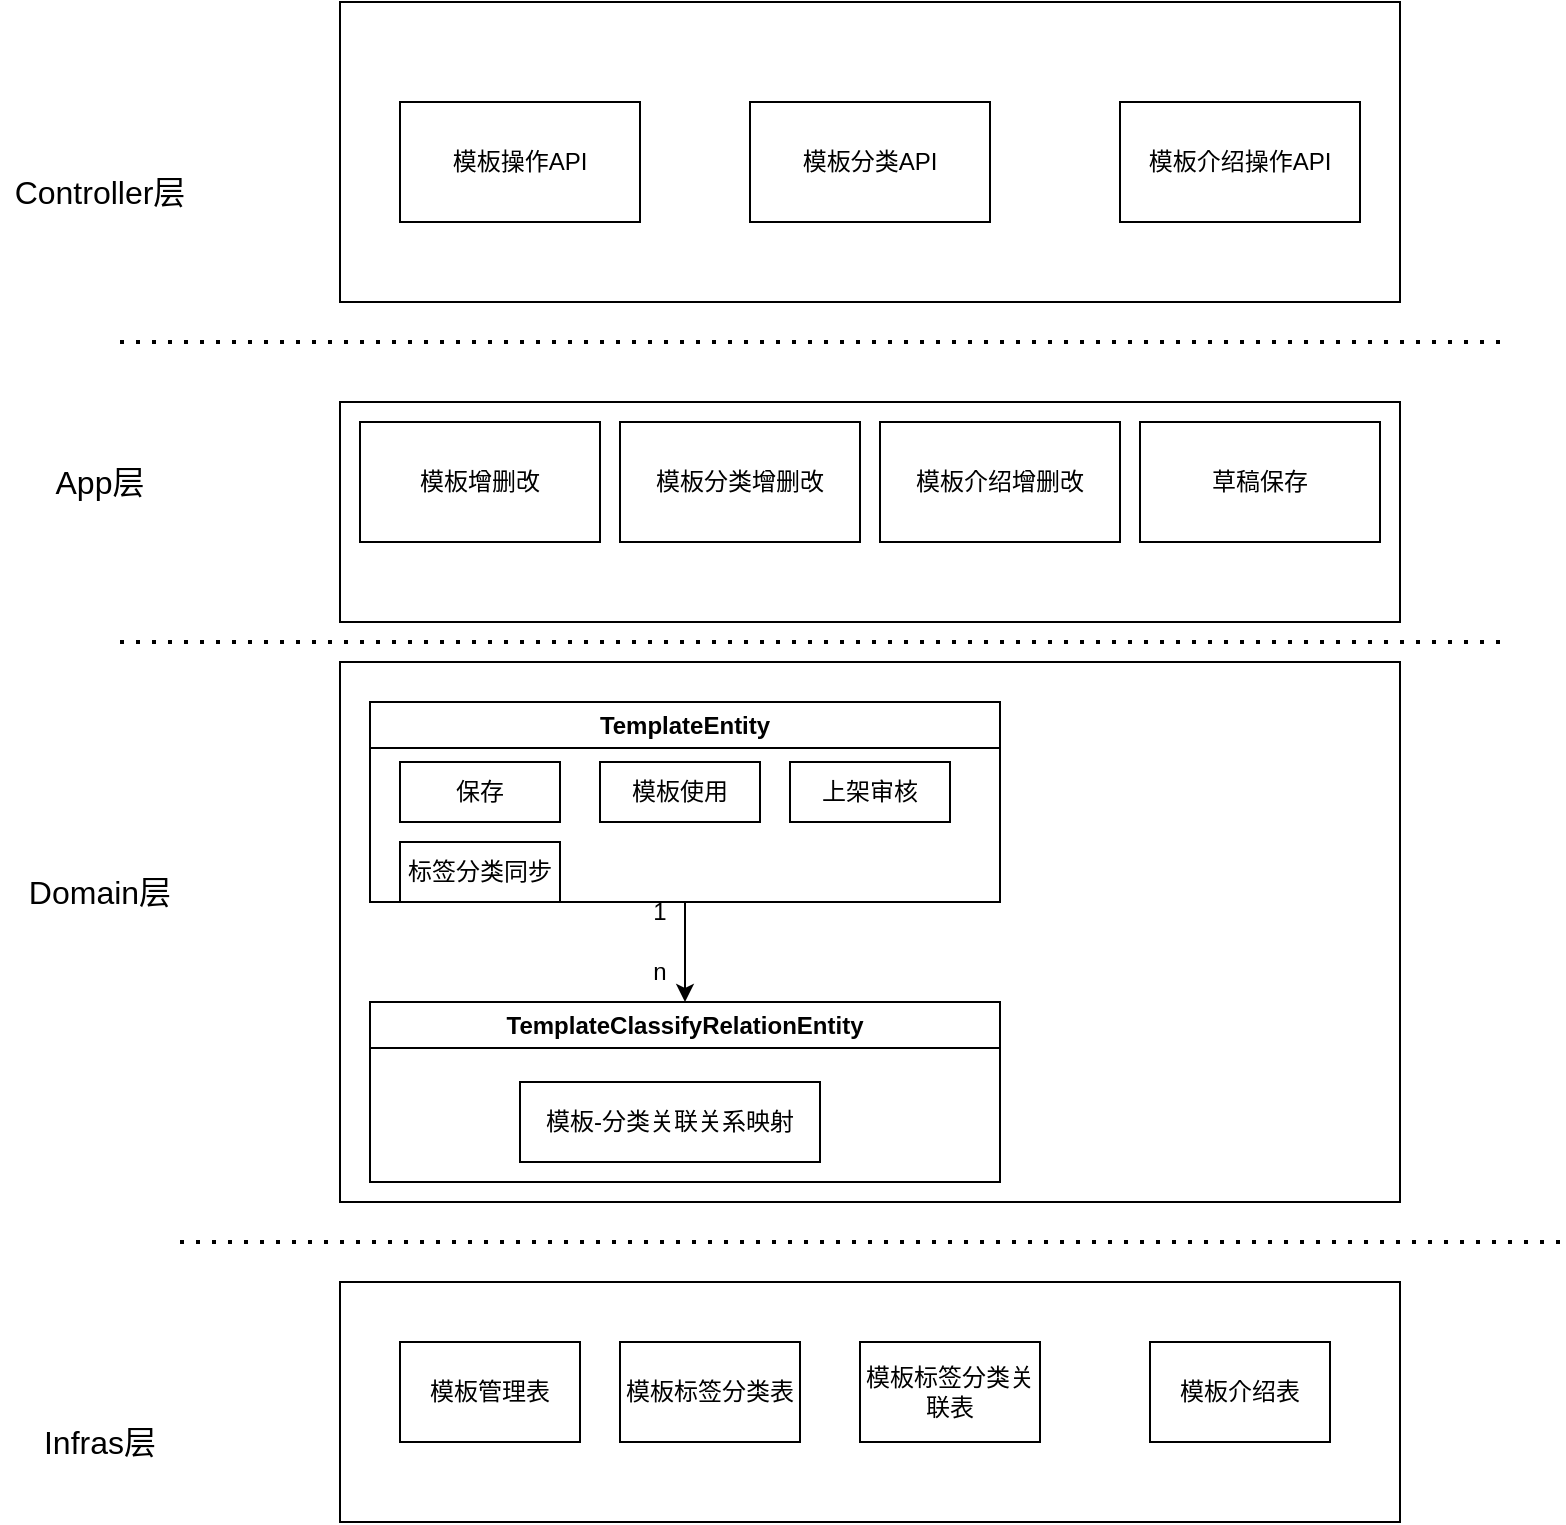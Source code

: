 <mxfile version="22.1.3" type="github" pages="2">
  <diagram name="模板管理领域模型" id="PYWK2hIuranbojxT-5Qh">
    <mxGraphModel dx="1434" dy="746" grid="1" gridSize="10" guides="1" tooltips="1" connect="1" arrows="1" fold="1" page="1" pageScale="1" pageWidth="827" pageHeight="1169" math="0" shadow="0">
      <root>
        <mxCell id="0" />
        <mxCell id="1" parent="0" />
        <mxCell id="dzJcQIRKlf1lMkuzSH9z-5" value="模板操作API" style="rounded=0;whiteSpace=wrap;html=1;" parent="1" vertex="1">
          <mxGeometry x="220" y="110" width="120" height="60" as="geometry" />
        </mxCell>
        <mxCell id="dzJcQIRKlf1lMkuzSH9z-6" value="模板分类API" style="rounded=0;whiteSpace=wrap;html=1;" parent="1" vertex="1">
          <mxGeometry x="395" y="110" width="120" height="60" as="geometry" />
        </mxCell>
        <mxCell id="dzJcQIRKlf1lMkuzSH9z-7" value="模板介绍操作API" style="rounded=0;whiteSpace=wrap;html=1;" parent="1" vertex="1">
          <mxGeometry x="580" y="110" width="120" height="60" as="geometry" />
        </mxCell>
        <mxCell id="dzJcQIRKlf1lMkuzSH9z-8" value="模板增删改" style="rounded=0;whiteSpace=wrap;html=1;" parent="1" vertex="1">
          <mxGeometry x="200" y="270" width="120" height="60" as="geometry" />
        </mxCell>
        <mxCell id="dzJcQIRKlf1lMkuzSH9z-9" value="模板分类增删改" style="rounded=0;whiteSpace=wrap;html=1;" parent="1" vertex="1">
          <mxGeometry x="330" y="270" width="120" height="60" as="geometry" />
        </mxCell>
        <mxCell id="dzJcQIRKlf1lMkuzSH9z-10" value="模板介绍增删改" style="rounded=0;whiteSpace=wrap;html=1;" parent="1" vertex="1">
          <mxGeometry x="460" y="270" width="120" height="60" as="geometry" />
        </mxCell>
        <mxCell id="dzJcQIRKlf1lMkuzSH9z-11" value="TemplateEntity" style="swimlane;whiteSpace=wrap;html=1;" parent="1" vertex="1">
          <mxGeometry x="210" y="410" width="180" height="120" as="geometry" />
        </mxCell>
        <mxCell id="XvEHIjpMidkAJk5ICeNm-1" value="" style="rounded=0;whiteSpace=wrap;html=1;" vertex="1" parent="1">
          <mxGeometry x="190" y="60" width="530" height="150" as="geometry" />
        </mxCell>
        <mxCell id="XvEHIjpMidkAJk5ICeNm-2" value="" style="rounded=0;whiteSpace=wrap;html=1;" vertex="1" parent="1">
          <mxGeometry x="190" y="260" width="530" height="110" as="geometry" />
        </mxCell>
        <mxCell id="XvEHIjpMidkAJk5ICeNm-3" value="" style="rounded=0;whiteSpace=wrap;html=1;" vertex="1" parent="1">
          <mxGeometry x="190" y="390" width="530" height="270" as="geometry" />
        </mxCell>
        <mxCell id="XvEHIjpMidkAJk5ICeNm-4" value="" style="rounded=0;whiteSpace=wrap;html=1;" vertex="1" parent="1">
          <mxGeometry x="190" y="700" width="530" height="120" as="geometry" />
        </mxCell>
        <mxCell id="XvEHIjpMidkAJk5ICeNm-5" value="模板操作API" style="rounded=0;whiteSpace=wrap;html=1;" vertex="1" parent="1">
          <mxGeometry x="220" y="110" width="120" height="60" as="geometry" />
        </mxCell>
        <mxCell id="XvEHIjpMidkAJk5ICeNm-6" value="模板分类API" style="rounded=0;whiteSpace=wrap;html=1;" vertex="1" parent="1">
          <mxGeometry x="395" y="110" width="120" height="60" as="geometry" />
        </mxCell>
        <mxCell id="XvEHIjpMidkAJk5ICeNm-7" value="模板介绍操作API" style="rounded=0;whiteSpace=wrap;html=1;" vertex="1" parent="1">
          <mxGeometry x="580" y="110" width="120" height="60" as="geometry" />
        </mxCell>
        <mxCell id="XvEHIjpMidkAJk5ICeNm-8" value="模板增删改" style="rounded=0;whiteSpace=wrap;html=1;" vertex="1" parent="1">
          <mxGeometry x="200" y="270" width="120" height="60" as="geometry" />
        </mxCell>
        <mxCell id="XvEHIjpMidkAJk5ICeNm-9" value="模板分类增删改" style="rounded=0;whiteSpace=wrap;html=1;" vertex="1" parent="1">
          <mxGeometry x="330" y="270" width="120" height="60" as="geometry" />
        </mxCell>
        <mxCell id="XvEHIjpMidkAJk5ICeNm-10" value="模板介绍增删改" style="rounded=0;whiteSpace=wrap;html=1;" vertex="1" parent="1">
          <mxGeometry x="460" y="270" width="120" height="60" as="geometry" />
        </mxCell>
        <mxCell id="XvEHIjpMidkAJk5ICeNm-18" style="edgeStyle=orthogonalEdgeStyle;rounded=0;orthogonalLoop=1;jettySize=auto;html=1;exitX=0.5;exitY=1;exitDx=0;exitDy=0;" edge="1" parent="1" source="XvEHIjpMidkAJk5ICeNm-11" target="XvEHIjpMidkAJk5ICeNm-15">
          <mxGeometry relative="1" as="geometry" />
        </mxCell>
        <mxCell id="XvEHIjpMidkAJk5ICeNm-11" value="TemplateEntity" style="swimlane;whiteSpace=wrap;html=1;" vertex="1" parent="1">
          <mxGeometry x="205" y="410" width="315" height="100" as="geometry" />
        </mxCell>
        <mxCell id="XvEHIjpMidkAJk5ICeNm-12" value="模板使用" style="rounded=0;whiteSpace=wrap;html=1;" vertex="1" parent="XvEHIjpMidkAJk5ICeNm-11">
          <mxGeometry x="115" y="30" width="80" height="30" as="geometry" />
        </mxCell>
        <mxCell id="XvEHIjpMidkAJk5ICeNm-13" value="上架审核" style="rounded=0;whiteSpace=wrap;html=1;" vertex="1" parent="XvEHIjpMidkAJk5ICeNm-11">
          <mxGeometry x="210" y="30" width="80" height="30" as="geometry" />
        </mxCell>
        <mxCell id="XvEHIjpMidkAJk5ICeNm-14" value="保存" style="rounded=0;whiteSpace=wrap;html=1;" vertex="1" parent="1">
          <mxGeometry x="220" y="440" width="80" height="30" as="geometry" />
        </mxCell>
        <mxCell id="XvEHIjpMidkAJk5ICeNm-15" value="TemplateClassifyRelationEntity" style="swimlane;whiteSpace=wrap;html=1;" vertex="1" parent="1">
          <mxGeometry x="205" y="560" width="315" height="90" as="geometry" />
        </mxCell>
        <mxCell id="XvEHIjpMidkAJk5ICeNm-19" value="模板-分类关联关系映射" style="rounded=0;whiteSpace=wrap;html=1;" vertex="1" parent="1">
          <mxGeometry x="280" y="600" width="150" height="40" as="geometry" />
        </mxCell>
        <mxCell id="XvEHIjpMidkAJk5ICeNm-21" value="1" style="text;html=1;strokeColor=none;fillColor=none;align=center;verticalAlign=middle;whiteSpace=wrap;rounded=0;" vertex="1" parent="1">
          <mxGeometry x="320" y="500" width="60" height="30" as="geometry" />
        </mxCell>
        <mxCell id="XvEHIjpMidkAJk5ICeNm-22" value="n" style="text;html=1;strokeColor=none;fillColor=none;align=center;verticalAlign=middle;whiteSpace=wrap;rounded=0;" vertex="1" parent="1">
          <mxGeometry x="320" y="530" width="60" height="30" as="geometry" />
        </mxCell>
        <mxCell id="XvEHIjpMidkAJk5ICeNm-23" value="标签分类同步" style="rounded=0;whiteSpace=wrap;html=1;" vertex="1" parent="1">
          <mxGeometry x="220" y="480" width="80" height="30" as="geometry" />
        </mxCell>
        <mxCell id="XvEHIjpMidkAJk5ICeNm-24" value="草稿保存" style="rounded=0;whiteSpace=wrap;html=1;" vertex="1" parent="1">
          <mxGeometry x="590" y="270" width="120" height="60" as="geometry" />
        </mxCell>
        <mxCell id="XvEHIjpMidkAJk5ICeNm-25" value="模板管理表" style="rounded=0;whiteSpace=wrap;html=1;" vertex="1" parent="1">
          <mxGeometry x="220" y="730" width="90" height="50" as="geometry" />
        </mxCell>
        <mxCell id="XvEHIjpMidkAJk5ICeNm-26" value="模板标签分类表" style="rounded=0;whiteSpace=wrap;html=1;" vertex="1" parent="1">
          <mxGeometry x="330" y="730" width="90" height="50" as="geometry" />
        </mxCell>
        <mxCell id="XvEHIjpMidkAJk5ICeNm-27" value="模板标签分类关联表" style="rounded=0;whiteSpace=wrap;html=1;" vertex="1" parent="1">
          <mxGeometry x="450" y="730" width="90" height="50" as="geometry" />
        </mxCell>
        <mxCell id="XvEHIjpMidkAJk5ICeNm-28" value="模板介绍表" style="rounded=0;whiteSpace=wrap;html=1;" vertex="1" parent="1">
          <mxGeometry x="595" y="730" width="90" height="50" as="geometry" />
        </mxCell>
        <mxCell id="XvEHIjpMidkAJk5ICeNm-29" value="" style="endArrow=none;dashed=1;html=1;dashPattern=1 3;strokeWidth=2;rounded=0;" edge="1" parent="1">
          <mxGeometry width="50" height="50" relative="1" as="geometry">
            <mxPoint x="80" y="230" as="sourcePoint" />
            <mxPoint x="770" y="230" as="targetPoint" />
          </mxGeometry>
        </mxCell>
        <mxCell id="XvEHIjpMidkAJk5ICeNm-31" value="" style="endArrow=none;dashed=1;html=1;dashPattern=1 3;strokeWidth=2;rounded=0;" edge="1" parent="1">
          <mxGeometry width="50" height="50" relative="1" as="geometry">
            <mxPoint x="80" y="380" as="sourcePoint" />
            <mxPoint x="770" y="380" as="targetPoint" />
          </mxGeometry>
        </mxCell>
        <mxCell id="XvEHIjpMidkAJk5ICeNm-34" value="" style="endArrow=none;dashed=1;html=1;dashPattern=1 3;strokeWidth=2;rounded=0;" edge="1" parent="1">
          <mxGeometry width="50" height="50" relative="1" as="geometry">
            <mxPoint x="110" y="680" as="sourcePoint" />
            <mxPoint x="800" y="680" as="targetPoint" />
          </mxGeometry>
        </mxCell>
        <mxCell id="XvEHIjpMidkAJk5ICeNm-35" value="Controller层" style="text;html=1;strokeColor=none;fillColor=none;align=center;verticalAlign=middle;whiteSpace=wrap;rounded=0;fontSize=16;" vertex="1" parent="1">
          <mxGeometry x="20" y="140" width="100" height="30" as="geometry" />
        </mxCell>
        <mxCell id="XvEHIjpMidkAJk5ICeNm-36" value="App层" style="text;html=1;strokeColor=none;fillColor=none;align=center;verticalAlign=middle;whiteSpace=wrap;rounded=0;fontSize=16;" vertex="1" parent="1">
          <mxGeometry x="20" y="285" width="100" height="30" as="geometry" />
        </mxCell>
        <mxCell id="XvEHIjpMidkAJk5ICeNm-39" value="Infras层" style="text;html=1;strokeColor=none;fillColor=none;align=center;verticalAlign=middle;whiteSpace=wrap;rounded=0;fontSize=16;" vertex="1" parent="1">
          <mxGeometry x="20" y="765" width="100" height="30" as="geometry" />
        </mxCell>
        <mxCell id="XvEHIjpMidkAJk5ICeNm-40" value="Domain层" style="text;html=1;strokeColor=none;fillColor=none;align=center;verticalAlign=middle;whiteSpace=wrap;rounded=0;fontSize=16;" vertex="1" parent="1">
          <mxGeometry x="20" y="490" width="100" height="30" as="geometry" />
        </mxCell>
      </root>
    </mxGraphModel>
  </diagram>
  <diagram id="8rYBNru_jcHWfkMnD1Zl" name="模板市场领域模型">
    <mxGraphModel dx="1434" dy="746" grid="1" gridSize="10" guides="1" tooltips="1" connect="1" arrows="1" fold="1" page="1" pageScale="1" pageWidth="827" pageHeight="1169" math="0" shadow="0">
      <root>
        <mxCell id="0" />
        <mxCell id="1" parent="0" />
        <mxCell id="9CuP5zb9nOa3SC9iEzwA-1" value="模板操作API" style="rounded=0;whiteSpace=wrap;html=1;" vertex="1" parent="1">
          <mxGeometry x="220" y="110" width="120" height="60" as="geometry" />
        </mxCell>
        <mxCell id="9CuP5zb9nOa3SC9iEzwA-2" value="模板分类API" style="rounded=0;whiteSpace=wrap;html=1;" vertex="1" parent="1">
          <mxGeometry x="395" y="110" width="120" height="60" as="geometry" />
        </mxCell>
        <mxCell id="9CuP5zb9nOa3SC9iEzwA-3" value="模板介绍操作API" style="rounded=0;whiteSpace=wrap;html=1;" vertex="1" parent="1">
          <mxGeometry x="580" y="110" width="120" height="60" as="geometry" />
        </mxCell>
        <mxCell id="9CuP5zb9nOa3SC9iEzwA-4" value="模板增删改" style="rounded=0;whiteSpace=wrap;html=1;" vertex="1" parent="1">
          <mxGeometry x="200" y="270" width="120" height="60" as="geometry" />
        </mxCell>
        <mxCell id="9CuP5zb9nOa3SC9iEzwA-5" value="模板分类增删改" style="rounded=0;whiteSpace=wrap;html=1;" vertex="1" parent="1">
          <mxGeometry x="330" y="270" width="120" height="60" as="geometry" />
        </mxCell>
        <mxCell id="9CuP5zb9nOa3SC9iEzwA-6" value="模板介绍增删改" style="rounded=0;whiteSpace=wrap;html=1;" vertex="1" parent="1">
          <mxGeometry x="460" y="270" width="120" height="60" as="geometry" />
        </mxCell>
        <mxCell id="9CuP5zb9nOa3SC9iEzwA-7" value="TemplateEntity" style="swimlane;whiteSpace=wrap;html=1;" vertex="1" parent="1">
          <mxGeometry x="210" y="410" width="180" height="120" as="geometry" />
        </mxCell>
        <mxCell id="9CuP5zb9nOa3SC9iEzwA-8" value="" style="rounded=0;whiteSpace=wrap;html=1;" vertex="1" parent="1">
          <mxGeometry x="190" y="60" width="530" height="150" as="geometry" />
        </mxCell>
        <mxCell id="9CuP5zb9nOa3SC9iEzwA-9" value="" style="rounded=0;whiteSpace=wrap;html=1;" vertex="1" parent="1">
          <mxGeometry x="190" y="260" width="530" height="110" as="geometry" />
        </mxCell>
        <mxCell id="9CuP5zb9nOa3SC9iEzwA-10" value="" style="rounded=0;whiteSpace=wrap;html=1;" vertex="1" parent="1">
          <mxGeometry x="190" y="390" width="530" height="270" as="geometry" />
        </mxCell>
        <mxCell id="9CuP5zb9nOa3SC9iEzwA-11" value="" style="rounded=0;whiteSpace=wrap;html=1;" vertex="1" parent="1">
          <mxGeometry x="190" y="700" width="530" height="120" as="geometry" />
        </mxCell>
        <mxCell id="9CuP5zb9nOa3SC9iEzwA-12" value="模板操作API" style="rounded=0;whiteSpace=wrap;html=1;" vertex="1" parent="1">
          <mxGeometry x="220" y="110" width="120" height="60" as="geometry" />
        </mxCell>
        <mxCell id="9CuP5zb9nOa3SC9iEzwA-13" value="模板分类API" style="rounded=0;whiteSpace=wrap;html=1;" vertex="1" parent="1">
          <mxGeometry x="395" y="110" width="120" height="60" as="geometry" />
        </mxCell>
        <mxCell id="9CuP5zb9nOa3SC9iEzwA-14" value="模板介绍操作API" style="rounded=0;whiteSpace=wrap;html=1;" vertex="1" parent="1">
          <mxGeometry x="580" y="110" width="120" height="60" as="geometry" />
        </mxCell>
        <mxCell id="9CuP5zb9nOa3SC9iEzwA-15" value="模板增删改" style="rounded=0;whiteSpace=wrap;html=1;" vertex="1" parent="1">
          <mxGeometry x="200" y="270" width="120" height="60" as="geometry" />
        </mxCell>
        <mxCell id="9CuP5zb9nOa3SC9iEzwA-16" value="模板分类增删改" style="rounded=0;whiteSpace=wrap;html=1;" vertex="1" parent="1">
          <mxGeometry x="330" y="270" width="120" height="60" as="geometry" />
        </mxCell>
        <mxCell id="9CuP5zb9nOa3SC9iEzwA-17" value="模板介绍增删改" style="rounded=0;whiteSpace=wrap;html=1;" vertex="1" parent="1">
          <mxGeometry x="460" y="270" width="120" height="60" as="geometry" />
        </mxCell>
        <mxCell id="9CuP5zb9nOa3SC9iEzwA-18" style="edgeStyle=orthogonalEdgeStyle;rounded=0;orthogonalLoop=1;jettySize=auto;html=1;exitX=0.5;exitY=1;exitDx=0;exitDy=0;" edge="1" parent="1" source="9CuP5zb9nOa3SC9iEzwA-19" target="9CuP5zb9nOa3SC9iEzwA-23">
          <mxGeometry relative="1" as="geometry" />
        </mxCell>
        <mxCell id="9CuP5zb9nOa3SC9iEzwA-19" value="TemplateEntity" style="swimlane;whiteSpace=wrap;html=1;" vertex="1" parent="1">
          <mxGeometry x="205" y="410" width="315" height="100" as="geometry" />
        </mxCell>
        <mxCell id="9CuP5zb9nOa3SC9iEzwA-20" value="模板使用" style="rounded=0;whiteSpace=wrap;html=1;" vertex="1" parent="9CuP5zb9nOa3SC9iEzwA-19">
          <mxGeometry x="115" y="30" width="80" height="30" as="geometry" />
        </mxCell>
        <mxCell id="9CuP5zb9nOa3SC9iEzwA-21" value="上架审核" style="rounded=0;whiteSpace=wrap;html=1;" vertex="1" parent="9CuP5zb9nOa3SC9iEzwA-19">
          <mxGeometry x="210" y="30" width="80" height="30" as="geometry" />
        </mxCell>
        <mxCell id="9CuP5zb9nOa3SC9iEzwA-22" value="保存" style="rounded=0;whiteSpace=wrap;html=1;" vertex="1" parent="1">
          <mxGeometry x="220" y="440" width="80" height="30" as="geometry" />
        </mxCell>
        <mxCell id="9CuP5zb9nOa3SC9iEzwA-23" value="TemplateClassifyRelationEntity" style="swimlane;whiteSpace=wrap;html=1;" vertex="1" parent="1">
          <mxGeometry x="205" y="560" width="315" height="90" as="geometry" />
        </mxCell>
        <mxCell id="9CuP5zb9nOa3SC9iEzwA-24" value="模板-分类关联关系映射" style="rounded=0;whiteSpace=wrap;html=1;" vertex="1" parent="1">
          <mxGeometry x="280" y="600" width="150" height="40" as="geometry" />
        </mxCell>
        <mxCell id="9CuP5zb9nOa3SC9iEzwA-25" value="1" style="text;html=1;strokeColor=none;fillColor=none;align=center;verticalAlign=middle;whiteSpace=wrap;rounded=0;" vertex="1" parent="1">
          <mxGeometry x="320" y="500" width="60" height="30" as="geometry" />
        </mxCell>
        <mxCell id="9CuP5zb9nOa3SC9iEzwA-26" value="n" style="text;html=1;strokeColor=none;fillColor=none;align=center;verticalAlign=middle;whiteSpace=wrap;rounded=0;" vertex="1" parent="1">
          <mxGeometry x="320" y="530" width="60" height="30" as="geometry" />
        </mxCell>
        <mxCell id="9CuP5zb9nOa3SC9iEzwA-27" value="标签分类同步" style="rounded=0;whiteSpace=wrap;html=1;" vertex="1" parent="1">
          <mxGeometry x="220" y="480" width="80" height="30" as="geometry" />
        </mxCell>
        <mxCell id="9CuP5zb9nOa3SC9iEzwA-28" value="草稿保存" style="rounded=0;whiteSpace=wrap;html=1;" vertex="1" parent="1">
          <mxGeometry x="590" y="270" width="120" height="60" as="geometry" />
        </mxCell>
        <mxCell id="9CuP5zb9nOa3SC9iEzwA-29" value="模板管理表" style="rounded=0;whiteSpace=wrap;html=1;" vertex="1" parent="1">
          <mxGeometry x="220" y="730" width="90" height="50" as="geometry" />
        </mxCell>
        <mxCell id="9CuP5zb9nOa3SC9iEzwA-30" value="模板标签分类表" style="rounded=0;whiteSpace=wrap;html=1;" vertex="1" parent="1">
          <mxGeometry x="330" y="730" width="90" height="50" as="geometry" />
        </mxCell>
        <mxCell id="9CuP5zb9nOa3SC9iEzwA-31" value="模板标签分类关联表" style="rounded=0;whiteSpace=wrap;html=1;" vertex="1" parent="1">
          <mxGeometry x="450" y="730" width="90" height="50" as="geometry" />
        </mxCell>
        <mxCell id="9CuP5zb9nOa3SC9iEzwA-32" value="模板介绍表" style="rounded=0;whiteSpace=wrap;html=1;" vertex="1" parent="1">
          <mxGeometry x="595" y="730" width="90" height="50" as="geometry" />
        </mxCell>
        <mxCell id="9CuP5zb9nOa3SC9iEzwA-33" value="" style="endArrow=none;dashed=1;html=1;dashPattern=1 3;strokeWidth=2;rounded=0;" edge="1" parent="1">
          <mxGeometry width="50" height="50" relative="1" as="geometry">
            <mxPoint x="80" y="230" as="sourcePoint" />
            <mxPoint x="770" y="230" as="targetPoint" />
          </mxGeometry>
        </mxCell>
        <mxCell id="9CuP5zb9nOa3SC9iEzwA-34" value="" style="endArrow=none;dashed=1;html=1;dashPattern=1 3;strokeWidth=2;rounded=0;" edge="1" parent="1">
          <mxGeometry width="50" height="50" relative="1" as="geometry">
            <mxPoint x="80" y="380" as="sourcePoint" />
            <mxPoint x="770" y="380" as="targetPoint" />
          </mxGeometry>
        </mxCell>
        <mxCell id="9CuP5zb9nOa3SC9iEzwA-35" value="" style="endArrow=none;dashed=1;html=1;dashPattern=1 3;strokeWidth=2;rounded=0;" edge="1" parent="1">
          <mxGeometry width="50" height="50" relative="1" as="geometry">
            <mxPoint x="110" y="680" as="sourcePoint" />
            <mxPoint x="800" y="680" as="targetPoint" />
          </mxGeometry>
        </mxCell>
        <mxCell id="9CuP5zb9nOa3SC9iEzwA-36" value="Controller层" style="text;html=1;strokeColor=none;fillColor=none;align=center;verticalAlign=middle;whiteSpace=wrap;rounded=0;fontSize=16;" vertex="1" parent="1">
          <mxGeometry x="20" y="140" width="100" height="30" as="geometry" />
        </mxCell>
        <mxCell id="9CuP5zb9nOa3SC9iEzwA-37" value="App层" style="text;html=1;strokeColor=none;fillColor=none;align=center;verticalAlign=middle;whiteSpace=wrap;rounded=0;fontSize=16;" vertex="1" parent="1">
          <mxGeometry x="20" y="285" width="100" height="30" as="geometry" />
        </mxCell>
        <mxCell id="9CuP5zb9nOa3SC9iEzwA-38" value="Infras层" style="text;html=1;strokeColor=none;fillColor=none;align=center;verticalAlign=middle;whiteSpace=wrap;rounded=0;fontSize=16;" vertex="1" parent="1">
          <mxGeometry x="20" y="765" width="100" height="30" as="geometry" />
        </mxCell>
        <mxCell id="9CuP5zb9nOa3SC9iEzwA-39" value="Domain层" style="text;html=1;strokeColor=none;fillColor=none;align=center;verticalAlign=middle;whiteSpace=wrap;rounded=0;fontSize=16;" vertex="1" parent="1">
          <mxGeometry x="20" y="490" width="100" height="30" as="geometry" />
        </mxCell>
      </root>
    </mxGraphModel>
  </diagram>
</mxfile>

